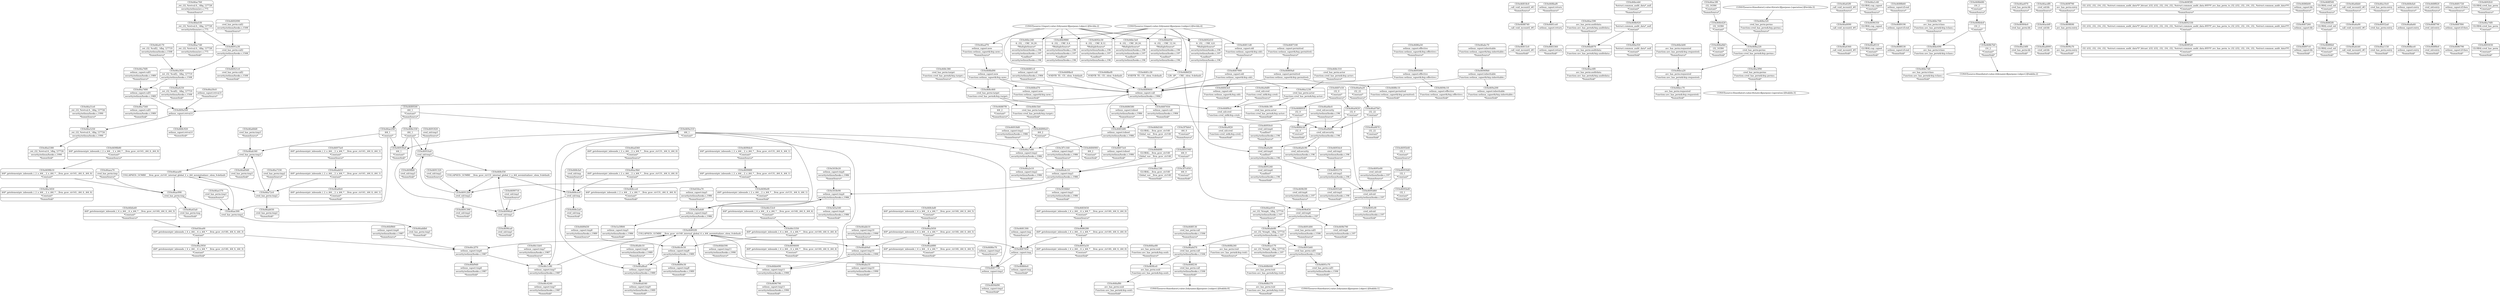digraph {
	CE0x469a200 [shape=record,shape=Mrecord,label="{CE0x469a200|selinux_capset:inheritable|Function::selinux_capset&Arg::inheritable::|*SummSink*}"]
	CE0x4695bd0 [shape=record,shape=Mrecord,label="{CE0x4695bd0|i32_1|*Constant*|*SummSink*}"]
	CE0x4688740 [shape=record,shape=Mrecord,label="{CE0x4688740|_call_void_mcount()_#3}"]
	CE0x468baf0 [shape=record,shape=Mrecord,label="{CE0x468baf0|selinux_capset:return|*SummSource*}"]
	CE0x468b040 [shape=record,shape=Mrecord,label="{CE0x468b040|avc_has_perm:tsid|Function::avc_has_perm&Arg::tsid::}"]
	CE0x46ac590 [shape=record,shape=Mrecord,label="{CE0x46ac590|avc_has_perm:auditdata|Function::avc_has_perm&Arg::auditdata::|*SummSource*}"]
	CE0x468e2a0 [shape=record,shape=Mrecord,label="{CE0x468e2a0|cred_sid:tmp|*SummSink*}"]
	CE0x46a07b0 [shape=record,shape=Mrecord,label="{CE0x46a07b0|i32_22|*Constant*}"]
	CE0x46916a0 [shape=record,shape=Mrecord,label="{CE0x46916a0|cred_sid:tmp3}"]
	CE0x4681ce0 [shape=record,shape=Mrecord,label="{CE0x4681ce0|selinux_capset:return}"]
	CE0x46a3f90 [shape=record,shape=Mrecord,label="{CE0x46a3f90|cred_has_perm:perms|Function::cred_has_perm&Arg::perms::|*SummSink*}"]
	CE0x46ade80 [shape=record,shape=Mrecord,label="{CE0x46ade80|_ret_i32_%tmp6,_!dbg_!27716|security/selinux/hooks.c,197}"]
	CE0x4690ef0 [shape=record,shape=Mrecord,label="{CE0x4690ef0|i64*_getelementptr_inbounds_(_2_x_i64_,_2_x_i64_*___llvm_gcov_ctr131,_i64_0,_i64_1)|*Constant*|*SummSink*}"]
	CE0x4694d90 [shape=record,shape=Mrecord,label="{CE0x4694d90|selinux_capset:tmp1|*SummSink*}"]
	CE0x46a7480 [shape=record,shape=Mrecord,label="{CE0x46a7480|selinux_capset:call1|security/selinux/hooks.c,1989}"]
	CE0x46ab030 [shape=record,shape=Mrecord,label="{CE0x46ab030|cred_has_perm:tmp2|*SummSink*}"]
	CE0x4686f20 [shape=record,shape=Mrecord,label="{CE0x4686f20|128:_i8*,_:_CRE:_elem_0:default:}"]
	CE0x3f7c160 [shape=record,shape=Mrecord,label="{CE0x3f7c160|selinux_capset:tmp3|security/selinux/hooks.c,1986|*SummSource*}"]
	CE0x46bfa40 [shape=record,shape=Mrecord,label="{CE0x46bfa40|i64*_getelementptr_inbounds_(_6_x_i64_,_6_x_i64_*___llvm_gcov_ctr140,_i64_0,_i64_3)|*Constant*|*SummSource*}"]
	CE0x46a8e10 [shape=record,shape=Mrecord,label="{CE0x46a8e10|selinux_capset:tmp9|security/selinux/hooks.c,1989|*SummSource*}"]
	CE0x46ae990 [shape=record,shape=Mrecord,label="{CE0x46ae990|cred_has_perm:tmp}"]
	CE0x46aea00 [shape=record,shape=Mrecord,label="{CE0x46aea00|COLLAPSED:_GCMRE___llvm_gcov_ctr141_internal_global_2_x_i64_zeroinitializer:_elem_0:default:}"]
	CE0x46abb10 [shape=record,shape=Mrecord,label="{CE0x46abb10|selinux_capset:tmp10|security/selinux/hooks.c,1990|*SummSource*}"]
	CE0x468cce0 [shape=record,shape=Mrecord,label="{CE0x468cce0|i64*_getelementptr_inbounds_(_2_x_i64_,_2_x_i64_*___llvm_gcov_ctr131,_i64_0,_i64_0)|*Constant*|*SummSink*}"]
	CE0x503fe90 [shape=record,shape=Mrecord,label="{CE0x503fe90|selinux_capset:tmp4|security/selinux/hooks.c,1986}"]
	CE0x46ac7d0 [shape=record,shape=Mrecord,label="{CE0x46ac7d0|_ret_i32_%retval.0,_!dbg_!27728|security/selinux/avc.c,775|*SummSink*}"]
	CE0x46c53c0 [shape=record,shape=Mrecord,label="{CE0x46c53c0|i64*_getelementptr_inbounds_(_6_x_i64_,_6_x_i64_*___llvm_gcov_ctr140,_i64_0,_i64_4)|*Constant*|*SummSource*}"]
	CE0x4688950 [shape=record,shape=Mrecord,label="{CE0x4688950|i32_0|*Constant*}"]
	CE0x46954c0 [shape=record,shape=Mrecord,label="{CE0x46954c0|cred_sid:tmp5|security/selinux/hooks.c,196|*SummSource*}"]
	CE0x46a7330 [shape=record,shape=Mrecord,label="{CE0x46a7330|cred_has_perm:tmp2|*SummSource*}"]
	CE0x46bd1f0 [shape=record,shape=Mrecord,label="{CE0x46bd1f0|_ret_i32_%retval.0,_!dbg_!27728|security/selinux/avc.c,775}"]
	CE0x5a5f800 [shape=record,shape=Mrecord,label="{CE0x5a5f800|selinux_capset:tmp5|security/selinux/hooks.c,1986|*SummSink*}"]
	CE0x4698b80 [shape=record,shape=Mrecord,label="{CE0x4698b80|i64*_getelementptr_inbounds_(_2_x_i64_,_2_x_i64_*___llvm_gcov_ctr141,_i64_0,_i64_0)|*Constant*|*SummSource*}"]
	CE0x46b9880 [shape=record,shape=Mrecord,label="{CE0x46b9880|4:_i32,_:_CRE_0,4_|*MultipleSource*|security/selinux/hooks.c,196|security/selinux/hooks.c,197|*LoadInst*|security/selinux/hooks.c,196}"]
	CE0x46a0090 [shape=record,shape=Mrecord,label="{CE0x46a0090|_call_void_mcount()_#3}"]
	CE0x46959d0 [shape=record,shape=Mrecord,label="{CE0x46959d0|i32_1|*Constant*}"]
	CE0x46a5380 [shape=record,shape=Mrecord,label="{CE0x46a5380|_ret_i32_%retval.0,_!dbg_!27726|security/selinux/hooks.c,1990|*SummSink*}"]
	CE0x46a1c40 [shape=record,shape=Mrecord,label="{CE0x46a1c40|GLOBAL:cap_capset|*Constant*|*SummSource*}"]
	CE0x4688b60 [shape=record,shape=Mrecord,label="{CE0x4688b60|selinux_capset:if.end|*SummSource*}"]
	CE0x46bf9d0 [shape=record,shape=Mrecord,label="{CE0x46bf9d0|selinux_capset:tmp6|security/selinux/hooks.c,1987|*SummSink*}"]
	CE0x4691d00 [shape=record,shape=Mrecord,label="{CE0x4691d00|cred_has_perm:call1|security/selinux/hooks.c,1506|*SummSource*}"]
	CE0x468b7b0 [shape=record,shape=Mrecord,label="{CE0x468b7b0|i16_2|*Constant*|*SummSink*}"]
	CE0x46818c0 [shape=record,shape=Mrecord,label="{CE0x46818c0|_call_void_mcount()_#3|*SummSource*}"]
	CE0x4681300 [shape=record,shape=Mrecord,label="{CE0x4681300|selinux_capset:tmp|*SummSource*}"]
	CE0x4691320 [shape=record,shape=Mrecord,label="{CE0x4691320|cred_sid:tmp2|*SummSource*}"]
	"CONST[source:0(mediator),value:0(static)][purpose:{operation}][SrcIdx:3]"
	CE0x65fea70 [shape=record,shape=Mrecord,label="{CE0x65fea70|selinux_capset:tmp5|security/selinux/hooks.c,1986|*SummSource*}"]
	CE0x4694600 [shape=record,shape=Mrecord,label="{CE0x4694600|i64*_getelementptr_inbounds_(_6_x_i64_,_6_x_i64_*___llvm_gcov_ctr140,_i64_0,_i64_4)|*Constant*|*SummSink*}"]
	CE0x46904e0 [shape=record,shape=Mrecord,label="{CE0x46904e0|cred_has_perm:bb}"]
	CE0x3f7bfe0 [shape=record,shape=Mrecord,label="{CE0x3f7bfe0|i64_0|*Constant*|*SummSource*}"]
	CE0x46975e0 [shape=record,shape=Mrecord,label="{CE0x46975e0|i64*_getelementptr_inbounds_(_2_x_i64_,_2_x_i64_*___llvm_gcov_ctr141,_i64_0,_i64_1)|*Constant*|*SummSource*}"]
	CE0x4693a50 [shape=record,shape=Mrecord,label="{CE0x4693a50|i64*_getelementptr_inbounds_(_6_x_i64_,_6_x_i64_*___llvm_gcov_ctr140,_i64_0,_i64_0)|*Constant*|*SummSink*}"]
	CE0x46a6d70 [shape=record,shape=Mrecord,label="{CE0x46a6d70|cred_has_perm:call|security/selinux/hooks.c,1506}"]
	CE0x46ad000 [shape=record,shape=Mrecord,label="{CE0x46ad000|cred_sid:bb|*SummSink*}"]
	CE0x46a3950 [shape=record,shape=Mrecord,label="{CE0x46a3950|i64*_getelementptr_inbounds_(_6_x_i64_,_6_x_i64_*___llvm_gcov_ctr140,_i64_0,_i64_3)|*Constant*|*SummSink*}"]
	CE0x46ac4f0 [shape=record,shape=Mrecord,label="{CE0x46ac4f0|avc_has_perm:auditdata|Function::avc_has_perm&Arg::auditdata::|*SummSink*}"]
	CE0x46a4250 [shape=record,shape=Mrecord,label="{CE0x46a4250|_ret_i32_%call2,_!dbg_!27719|security/selinux/hooks.c,1508|*SummSink*}"]
	CE0x46bcb00 [shape=record,shape=Mrecord,label="{CE0x46bcb00|avc_has_perm:requested|Function::avc_has_perm&Arg::requested::|*SummSource*}"]
	CE0x46a0a20 [shape=record,shape=Mrecord,label="{CE0x46a0a20|i32_22|*Constant*|*SummSource*}"]
	CE0x46887f0 [shape=record,shape=Mrecord,label="{CE0x46887f0|i64_2|*Constant*|*SummSource*}"]
	CE0x468cfa0 [shape=record,shape=Mrecord,label="{CE0x468cfa0|cred_sid:tmp|*SummSource*}"]
	CE0x4695240 [shape=record,shape=Mrecord,label="{CE0x4695240|cred_sid:tmp4|*LoadInst*|security/selinux/hooks.c,196|*SummSink*}"]
	CE0x4686e70 [shape=record,shape=Mrecord,label="{CE0x4686e70|selinux_capset:tmp1|*SummSource*}"]
	CE0x46c4240 [shape=record,shape=Mrecord,label="{CE0x46c4240|selinux_capset:tmp7|security/selinux/hooks.c,1987|*SummSink*}"]
	CE0x46bcc70 [shape=record,shape=Mrecord,label="{CE0x46bcc70|avc_has_perm:requested|Function::avc_has_perm&Arg::requested::|*SummSink*}"]
	CE0x503fe20 [shape=record,shape=Mrecord,label="{CE0x503fe20|selinux_capset:tmp4|security/selinux/hooks.c,1986|*SummSource*}"]
	CE0x4696790 [shape=record,shape=Mrecord,label="{CE0x4696790|selinux_capset:tmp11|security/selinux/hooks.c,1990|*SummSink*}"]
	CE0x46aea70 [shape=record,shape=Mrecord,label="{CE0x46aea70|cred_has_perm:tmp|*SummSource*}"]
	CE0x469f790 [shape=record,shape=Mrecord,label="{CE0x469f790|avc_has_perm:entry|*SummSource*}"]
	CE0x468b240 [shape=record,shape=Mrecord,label="{CE0x468b240|avc_has_perm:tsid|Function::avc_has_perm&Arg::tsid::|*SummSource*}"]
	CE0x46ac9b0 [shape=record,shape=Mrecord,label="{CE0x46ac9b0|i64*_getelementptr_inbounds_(_2_x_i64_,_2_x_i64_*___llvm_gcov_ctr131,_i64_0,_i64_0)|*Constant*}"]
	CE0x46a0870 [shape=record,shape=Mrecord,label="{CE0x46a0870|i32_22|*Constant*|*SummSink*}"]
	CE0x468bef0 [shape=record,shape=Mrecord,label="{CE0x468bef0|VOIDTB_TE:_CE:_elem_0:default:}"]
	CE0x46a3450 [shape=record,shape=Mrecord,label="{CE0x46a3450|i64*_getelementptr_inbounds_(_2_x_i64_,_2_x_i64_*___llvm_gcov_ctr141,_i64_0,_i64_0)|*Constant*|*SummSink*}"]
	CE0x468c3f0 [shape=record,shape=Mrecord,label="{CE0x468c3f0|cred_has_perm:actor|Function::cred_has_perm&Arg::actor::|*SummSink*}"]
	CE0x4699710 [shape=record,shape=Mrecord,label="{CE0x4699710|cred_sid:tmp1|*SummSource*}"]
	CE0x469f520 [shape=record,shape=Mrecord,label="{CE0x469f520|i32_(i32,_i32,_i16,_i32,_%struct.common_audit_data*)*_bitcast_(i32_(i32,_i32,_i16,_i32,_%struct.common_audit_data.495*)*_avc_has_perm_to_i32_(i32,_i32,_i16,_i32,_%struct.common_audit_data*)*)|*Constant*|*SummSink*}"]
	CE0x46897c0 [shape=record,shape=Mrecord,label="{CE0x46897c0|selinux_capset:bb|*SummSink*}"]
	CE0x4687050 [shape=record,shape=Mrecord,label="{CE0x4687050|selinux_capset:call|security/selinux/hooks.c,1984|*SummSink*}"]
	CE0x46add10 [shape=record,shape=Mrecord,label="{CE0x46add10|i64*_getelementptr_inbounds_(_2_x_i64_,_2_x_i64_*___llvm_gcov_ctr141,_i64_0,_i64_1)|*Constant*}"]
	CE0x469b5f0 [shape=record,shape=Mrecord,label="{CE0x469b5f0|cred_sid:tmp6|security/selinux/hooks.c,197|*SummSource*}"]
	CE0x4692d10 [shape=record,shape=Mrecord,label="{CE0x4692d10|4:_i32,_:_CRE_4,8_|*MultipleSource*|security/selinux/hooks.c,196|security/selinux/hooks.c,197|*LoadInst*|security/selinux/hooks.c,196}"]
	CE0x468f130 [shape=record,shape=Mrecord,label="{CE0x468f130|cred_has_perm:call|security/selinux/hooks.c,1506|*SummSource*}"]
	CE0x469fce0 [shape=record,shape=Mrecord,label="{CE0x469fce0|avc_has_perm:ssid|Function::avc_has_perm&Arg::ssid::}"]
	CE0x468a220 [shape=record,shape=Mrecord,label="{CE0x468a220|cred_has_perm:perms|Function::cred_has_perm&Arg::perms::}"]
	CE0x46a43a0 [shape=record,shape=Mrecord,label="{CE0x46a43a0|cred_has_perm:tmp|*SummSink*}"]
	CE0x46bc690 [shape=record,shape=Mrecord,label="{CE0x46bc690|avc_has_perm:tclass|Function::avc_has_perm&Arg::tclass::}"]
	CE0x46a76f0 [shape=record,shape=Mrecord,label="{CE0x46a76f0|selinux_capset:call1|security/selinux/hooks.c,1989|*SummSource*}"]
	CE0x4687e50 [shape=record,shape=Mrecord,label="{CE0x4687e50|i32_0|*Constant*|*SummSource*}"]
	CE0x4684900 [shape=record,shape=Mrecord,label="{CE0x4684900|i64_2|*Constant*|*SummSink*}"]
	CE0x46866e0 [shape=record,shape=Mrecord,label="{CE0x46866e0|selinux_capset:tmp|*SummSink*}"]
	CE0x468c620 [shape=record,shape=Mrecord,label="{CE0x468c620|i32_16384|*Constant*}"]
	CE0x46c2f70 [shape=record,shape=Mrecord,label="{CE0x46c2f70|selinux_capset:tmp6|security/selinux/hooks.c,1987}"]
	CE0x46a50c0 [shape=record,shape=Mrecord,label="{CE0x46a50c0|selinux_capset:retval.0|*SummSource*}"]
	CE0x4683360 [shape=record,shape=Mrecord,label="{CE0x4683360|selinux_capset:return|*SummSink*}"]
	CE0x4692090 [shape=record,shape=Mrecord,label="{CE0x4692090|cred_has_perm:call2|security/selinux/hooks.c,1508|*SummSource*}"]
	CE0x468ed70 [shape=record,shape=Mrecord,label="{CE0x468ed70|selinux_capset:new|Function::selinux_capset&Arg::new::|*SummSink*}"]
	CE0x468ae80 [shape=record,shape=Mrecord,label="{CE0x468ae80|avc_has_perm:ssid|Function::avc_has_perm&Arg::ssid::|*SummSource*}"]
	CE0x469a500 [shape=record,shape=Mrecord,label="{CE0x469a500|selinux_capset:retval.0}"]
	"CONST[source:0(mediator),value:2(dynamic)][purpose:{subject}][SnkIdx:0]"
	CE0x46a0bc0 [shape=record,shape=Mrecord,label="{CE0x46a0bc0|cred_sid:security|security/selinux/hooks.c,196|*SummSource*}"]
	CE0x46bc700 [shape=record,shape=Mrecord,label="{CE0x46bc700|avc_has_perm:tclass|Function::avc_has_perm&Arg::tclass::|*SummSource*}"]
	CE0x46a0c90 [shape=record,shape=Mrecord,label="{CE0x46a0c90|cred_sid:security|security/selinux/hooks.c,196|*SummSink*}"]
	CE0x46ac3f0 [shape=record,shape=Mrecord,label="{CE0x46ac3f0|i32_16384|*Constant*|*SummSource*}"]
	CE0x46a0b00 [shape=record,shape=Mrecord,label="{CE0x46a0b00|cred_sid:security|security/selinux/hooks.c,196}"]
	CE0x46a7560 [shape=record,shape=Mrecord,label="{CE0x46a7560|selinux_capset:call1|security/selinux/hooks.c,1989|*SummSink*}"]
	CE0x468f230 [shape=record,shape=Mrecord,label="{CE0x468f230|cred_has_perm:call|security/selinux/hooks.c,1506|*SummSink*}"]
	CE0x46a69d0 [shape=record,shape=Mrecord,label="{CE0x46a69d0|cred_has_perm:tmp3|*SummSink*}"]
	CE0x468f500 [shape=record,shape=Mrecord,label="{CE0x468f500|GLOBAL:cred_sid|*Constant*|*SummSource*}"]
	CE0x468b370 [shape=record,shape=Mrecord,label="{CE0x468b370|avc_has_perm:tsid|Function::avc_has_perm&Arg::tsid::|*SummSink*}"]
	CE0x46a3f20 [shape=record,shape=Mrecord,label="{CE0x46a3f20|_ret_i32_%call2,_!dbg_!27719|security/selinux/hooks.c,1508}"]
	CE0x4690ca0 [shape=record,shape=Mrecord,label="{CE0x4690ca0|cred_sid:tmp1|*SummSink*}"]
	CE0x46bd070 [shape=record,shape=Mrecord,label="{CE0x46bd070|avc_has_perm:auditdata|Function::avc_has_perm&Arg::auditdata::}"]
	CE0x46a6cb0 [shape=record,shape=Mrecord,label="{CE0x46a6cb0|_call_void_mcount()_#3|*SummSink*}"]
	CE0x4690dc0 [shape=record,shape=Mrecord,label="{CE0x4690dc0|i64*_getelementptr_inbounds_(_2_x_i64_,_2_x_i64_*___llvm_gcov_ctr131,_i64_0,_i64_1)|*Constant*|*SummSource*}"]
	CE0x46c1de0 [shape=record,shape=Mrecord,label="{CE0x46c1de0|selinux_capset:tmp7|security/selinux/hooks.c,1987|*SummSource*}"]
	CE0x4695b40 [shape=record,shape=Mrecord,label="{CE0x4695b40|i32_1|*Constant*|*SummSource*}"]
	CE0x46a2e10 [shape=record,shape=Mrecord,label="{CE0x46a2e10|selinux_capset:tmp2|security/selinux/hooks.c,1986|*SummSink*}"]
	CE0x468c310 [shape=record,shape=Mrecord,label="{CE0x468c310|cred_has_perm:actor|Function::cred_has_perm&Arg::actor::|*SummSource*}"]
	CE0x468af80 [shape=record,shape=Mrecord,label="{CE0x468af80|avc_has_perm:ssid|Function::avc_has_perm&Arg::ssid::|*SummSink*}"]
	CE0x46a1150 [shape=record,shape=Mrecord,label="{CE0x46a1150|cred_has_perm:entry|*SummSink*}"]
	CE0x4687100 [shape=record,shape=Mrecord,label="{CE0x4687100|selinux_capset:permitted|Function::selinux_capset&Arg::permitted::|*SummSource*}"]
	CE0x46c1c80 [shape=record,shape=Mrecord,label="{CE0x46c1c80|selinux_capset:tmp7|security/selinux/hooks.c,1987}"]
	CE0x46a7e80 [shape=record,shape=Mrecord,label="{CE0x46a7e80|selinux_capset:tmp2|security/selinux/hooks.c,1986}"]
	CE0x46a6bb0 [shape=record,shape=Mrecord,label="{CE0x46a6bb0|_call_void_mcount()_#3|*SummSource*}"]
	"CONST[source:1(input),value:2(dynamic)][purpose:{object}][SrcIdx:2]"
	CE0x46a8a60 [shape=record,shape=Mrecord,label="{CE0x46a8a60|selinux_capset:entry}"]
	CE0x468b920 [shape=record,shape=Mrecord,label="{CE0x468b920|%struct.common_audit_data*_null|*Constant*}"]
	CE0x468f820 [shape=record,shape=Mrecord,label="{CE0x468f820|cred_sid:entry|*SummSource*}"]
	CE0x4686a50 [shape=record,shape=Mrecord,label="{CE0x4686a50|selinux_capset:effective|Function::selinux_capset&Arg::effective::|*SummSource*}"]
	CE0x46ae870 [shape=record,shape=Mrecord,label="{CE0x46ae870|cred_has_perm:bb|*SummSource*}"]
	"CONST[source:0(mediator),value:2(dynamic)][purpose:{object}][SnkIdx:2]"
	CE0x4692e30 [shape=record,shape=Mrecord,label="{CE0x4692e30|4:_i32,_:_CRE_8,12_|*MultipleSource*|security/selinux/hooks.c,196|security/selinux/hooks.c,197|*LoadInst*|security/selinux/hooks.c,196}"]
	"CONST[source:0(mediator),value:0(static)][purpose:{operation}][SnkIdx:3]"
	CE0x468c380 [shape=record,shape=Mrecord,label="{CE0x468c380|cred_has_perm:target|Function::cred_has_perm&Arg::target::|*SummSource*}"]
	CE0x4687260 [shape=record,shape=Mrecord,label="{CE0x4687260|selinux_capset:bb}"]
	CE0x468f9c0 [shape=record,shape=Mrecord,label="{CE0x468f9c0|cred_sid:cred|Function::cred_sid&Arg::cred::}"]
	CE0x46a5250 [shape=record,shape=Mrecord,label="{CE0x46a5250|_ret_i32_%retval.0,_!dbg_!27726|security/selinux/hooks.c,1990}"]
	CE0x46bc3e0 [shape=record,shape=Mrecord,label="{CE0x46bc3e0|4:_i32,_:_CRE_20,24_|*MultipleSource*|security/selinux/hooks.c,196|security/selinux/hooks.c,197|*LoadInst*|security/selinux/hooks.c,196}"]
	CE0x46bc7d0 [shape=record,shape=Mrecord,label="{CE0x46bc7d0|avc_has_perm:tclass|Function::avc_has_perm&Arg::tclass::|*SummSink*}"]
	CE0x46a9f20 [shape=record,shape=Mrecord,label="{CE0x46a9f20|cred_sid:cred|Function::cred_sid&Arg::cred::|*SummSink*}"]
	CE0x468b4e0 [shape=record,shape=Mrecord,label="{CE0x468b4e0|i16_2|*Constant*}"]
	CE0x46a13f0 [shape=record,shape=Mrecord,label="{CE0x46a13f0|GLOBAL:__llvm_gcov_ctr140|Global_var:__llvm_gcov_ctr140|*SummSink*}"]
	CE0x468d0f0 [shape=record,shape=Mrecord,label="{CE0x468d0f0|GLOBAL:__llvm_gcov_ctr140|Global_var:__llvm_gcov_ctr140}"]
	CE0x469a310 [shape=record,shape=Mrecord,label="{CE0x469a310|i64_1|*Constant*}"]
	CE0x46ae010 [shape=record,shape=Mrecord,label="{CE0x46ae010|_ret_i32_%tmp6,_!dbg_!27716|security/selinux/hooks.c,197|*SummSource*}"]
	CE0x4686580 [shape=record,shape=Mrecord,label="{CE0x4686580|selinux_capset:tobool|security/selinux/hooks.c,1986|*SummSource*}"]
	CE0x4686790 [shape=record,shape=Mrecord,label="{CE0x4686790|selinux_capset:if.then|*SummSink*}"]
	CE0x46ae290 [shape=record,shape=Mrecord,label="{CE0x46ae290|i64_1|*Constant*}"]
	CE0x469b790 [shape=record,shape=Mrecord,label="{CE0x469b790|cred_sid:tmp6|security/selinux/hooks.c,197|*SummSink*}"]
	CE0x46a4c10 [shape=record,shape=Mrecord,label="{CE0x46a4c10|selinux_capset:tmp3|security/selinux/hooks.c,1986}"]
	CE0x4692fc0 [shape=record,shape=Mrecord,label="{CE0x4692fc0|GLOBAL:cred_has_perm|*Constant*|*SummSource*}"]
	CE0x469f690 [shape=record,shape=Mrecord,label="{CE0x469f690|avc_has_perm:entry}"]
	CE0x46ab340 [shape=record,shape=Mrecord,label="{CE0x46ab340|cred_has_perm:tmp3}"]
	CE0x468c460 [shape=record,shape=Mrecord,label="{CE0x468c460|cred_has_perm:target|Function::cred_has_perm&Arg::target::}"]
	CE0x46815c0 [shape=record,shape=Mrecord,label="{CE0x46815c0|_call_void_mcount()_#3|*SummSink*}"]
	CE0x468e330 [shape=record,shape=Mrecord,label="{CE0x468e330|i64_1|*Constant*}"]
	CE0x46aba10 [shape=record,shape=Mrecord,label="{CE0x46aba10|selinux_capset:tmp10|security/selinux/hooks.c,1990|*SummSink*}"]
	CE0x46a54f0 [shape=record,shape=Mrecord,label="{CE0x46a54f0|cred_has_perm:bb|*SummSink*}"]
	CE0x46bcf20 [shape=record,shape=Mrecord,label="{CE0x46bcf20|%struct.common_audit_data*_null|*Constant*|*SummSink*}"]
	CE0x469ffd0 [shape=record,shape=Mrecord,label="{CE0x469ffd0|cred_sid:tmp3|*SummSink*}"]
	CE0x468bce0 [shape=record,shape=Mrecord,label="{CE0x468bce0|selinux_capset:entry|*SummSink*}"]
	CE0x468c920 [shape=record,shape=Mrecord,label="{CE0x468c920|selinux_capset:retval.0|*SummSink*}"]
	CE0x46939a0 [shape=record,shape=Mrecord,label="{CE0x46939a0|i64_1|*Constant*|*SummSink*}"]
	CE0x4695cf0 [shape=record,shape=Mrecord,label="{CE0x4695cf0|cred_sid:sid|security/selinux/hooks.c,197|*SummSink*}"]
	CE0x4681c30 [shape=record,shape=Mrecord,label="{CE0x4681c30|VOIDTB_TE:_CE:_elem_0:default:}"]
	CE0x46a8ba0 [shape=record,shape=Mrecord,label="{CE0x46a8ba0|selinux_capset:tmp9|security/selinux/hooks.c,1989}"]
	CE0x4689d30 [shape=record,shape=Mrecord,label="{CE0x4689d30|selinux_capset:tmp8|security/selinux/hooks.c,1989|*SummSource*}"]
	CE0x46bca20 [shape=record,shape=Mrecord,label="{CE0x46bca20|avc_has_perm:requested|Function::avc_has_perm&Arg::requested::}"]
	CE0x468cf30 [shape=record,shape=Mrecord,label="{CE0x468cf30|COLLAPSED:_GCMRE___llvm_gcov_ctr131_internal_global_2_x_i64_zeroinitializer:_elem_0:default:}"]
	CE0x46a02f0 [shape=record,shape=Mrecord,label="{CE0x46a02f0|_call_void_mcount()_#3|*SummSource*}"]
	CE0x468b680 [shape=record,shape=Mrecord,label="{CE0x468b680|i16_2|*Constant*|*SummSource*}"]
	CE0x4692330 [shape=record,shape=Mrecord,label="{CE0x4692330|i32_(i32,_i32,_i16,_i32,_%struct.common_audit_data*)*_bitcast_(i32_(i32,_i32,_i16,_i32,_%struct.common_audit_data.495*)*_avc_has_perm_to_i32_(i32,_i32,_i16,_i32,_%struct.common_audit_data*)*)|*Constant*}"]
	"CONST[source:0(mediator),value:2(dynamic)][purpose:{object}][SnkIdx:1]"
	CE0x4686280 [shape=record,shape=Mrecord,label="{CE0x4686280|i64*_getelementptr_inbounds_(_6_x_i64_,_6_x_i64_*___llvm_gcov_ctr140,_i64_0,_i64_0)|*Constant*}"]
	CE0x46bf860 [shape=record,shape=Mrecord,label="{CE0x46bf860|selinux_capset:tmp6|security/selinux/hooks.c,1987|*SummSource*}"]
	CE0x4687f00 [shape=record,shape=Mrecord,label="{CE0x4687f00|selinux_capset:if.then}"]
	CE0x46873c0 [shape=record,shape=Mrecord,label="{CE0x46873c0|selinux_capset:tobool|security/selinux/hooks.c,1986|*SummSink*}"]
	CE0x4696350 [shape=record,shape=Mrecord,label="{CE0x4696350|GLOBAL:cap_capset|*Constant*}"]
	CE0x46932a0 [shape=record,shape=Mrecord,label="{CE0x46932a0|cred_has_perm:entry}"]
	CE0x46a10c0 [shape=record,shape=Mrecord,label="{CE0x46a10c0|cred_has_perm:entry|*SummSource*}"]
	CE0x46acdf0 [shape=record,shape=Mrecord,label="{CE0x46acdf0|cred_sid:bb|*SummSource*}"]
	CE0x46869a0 [shape=record,shape=Mrecord,label="{CE0x46869a0|selinux_capset:permitted|Function::selinux_capset&Arg::permitted::}"]
	CE0x468cec0 [shape=record,shape=Mrecord,label="{CE0x468cec0|cred_sid:tmp}"]
	CE0x46c0c50 [shape=record,shape=Mrecord,label="{CE0x46c0c50|selinux_capset:tmp8|security/selinux/hooks.c,1989}"]
	CE0x46ae170 [shape=record,shape=Mrecord,label="{CE0x46ae170|_ret_i32_%tmp6,_!dbg_!27716|security/selinux/hooks.c,197|*SummSink*}"]
	CE0x46918d0 [shape=record,shape=Mrecord,label="{CE0x46918d0|selinux_capset:tmp2|security/selinux/hooks.c,1986|*SummSource*}"]
	CE0x46881c0 [shape=record,shape=Mrecord,label="{CE0x46881c0|selinux_capset:call|security/selinux/hooks.c,1984|*SummSource*}"]
	CE0x4695370 [shape=record,shape=Mrecord,label="{CE0x4695370|cred_sid:tmp5|security/selinux/hooks.c,196}"]
	CE0x4698b10 [shape=record,shape=Mrecord,label="{CE0x4698b10|i64*_getelementptr_inbounds_(_2_x_i64_,_2_x_i64_*___llvm_gcov_ctr141,_i64_0,_i64_0)|*Constant*}"]
	CE0x468bd90 [shape=record,shape=Mrecord,label="{CE0x468bd90|selinux_capset:new|Function::selinux_capset&Arg::new::}"]
	CE0x4683650 [shape=record,shape=Mrecord,label="{CE0x4683650|i64*_getelementptr_inbounds_(_6_x_i64_,_6_x_i64_*___llvm_gcov_ctr140,_i64_0,_i64_0)|*Constant*|*SummSource*}"]
	CE0x4691940 [shape=record,shape=Mrecord,label="{CE0x4691940|i64_0|*Constant*}"]
	CE0x4689bc0 [shape=record,shape=Mrecord,label="{CE0x4689bc0|VOIDTB_TE:_CE:_elem_0:default:}"]
	CE0x5d3a4d0 [shape=record,shape=Mrecord,label="{CE0x5d3a4d0|selinux_capset:tmp5|security/selinux/hooks.c,1986}"]
	CE0x46a9df0 [shape=record,shape=Mrecord,label="{CE0x46a9df0|cred_sid:cred|Function::cred_sid&Arg::cred::|*SummSource*}"]
	CE0x46996a0 [shape=record,shape=Mrecord,label="{CE0x46996a0|cred_sid:tmp1}"]
	CE0x46955d0 [shape=record,shape=Mrecord,label="{CE0x46955d0|cred_sid:tmp5|security/selinux/hooks.c,196|*SummSink*}"]
	CE0x4695e00 [shape=record,shape=Mrecord,label="{CE0x4695e00|cred_sid:sid|security/selinux/hooks.c,197|*SummSource*}"]
	CE0x3f7c050 [shape=record,shape=Mrecord,label="{CE0x3f7c050|i64_0|*Constant*|*SummSink*}"]
	CE0x4689500 [shape=record,shape=Mrecord,label="{CE0x4689500|i64_1|*Constant*|*SummSource*}"]
	CE0x46ac760 [shape=record,shape=Mrecord,label="{CE0x46ac760|_ret_i32_%retval.0,_!dbg_!27728|security/selinux/avc.c,775|*SummSource*}"]
	CE0x4686b00 [shape=record,shape=Mrecord,label="{CE0x4686b00|selinux_capset:bb|*SummSource*}"]
	CE0x46a51e0 [shape=record,shape=Mrecord,label="{CE0x46a51e0|_ret_i32_%retval.0,_!dbg_!27726|security/selinux/hooks.c,1990|*SummSource*}"]
	CE0x4688530 [shape=record,shape=Mrecord,label="{CE0x4688530|selinux_capset:if.end|*SummSink*}"]
	CE0x46bbf50 [shape=record,shape=Mrecord,label="{CE0x46bbf50|4:_i32,_:_CRE_12,16_|*MultipleSource*|security/selinux/hooks.c,196|security/selinux/hooks.c,197|*LoadInst*|security/selinux/hooks.c,196}"]
	CE0x4688c10 [shape=record,shape=Mrecord,label="{CE0x4688c10|selinux_capset:permitted|Function::selinux_capset&Arg::permitted::|*SummSink*}"]
	CE0x4687900 [shape=record,shape=Mrecord,label="{CE0x4687900|selinux_capset:old|Function::selinux_capset&Arg::old::}"]
	CE0x5d3a540 [shape=record,shape=Mrecord,label="{CE0x5d3a540|selinux_capset:tmp4|security/selinux/hooks.c,1986|*SummSink*}"]
	CE0x503fdb0 [shape=record,shape=Mrecord,label="{CE0x503fdb0|selinux_capset:tmp3|security/selinux/hooks.c,1986|*SummSink*}"]
	CE0x4695000 [shape=record,shape=Mrecord,label="{CE0x4695000|selinux_capset:effective|Function::selinux_capset&Arg::effective::}"]
	CE0x46a74f0 [shape=record,shape=Mrecord,label="{CE0x46a74f0|GLOBAL:cred_has_perm|*Constant*}"]
	CE0x46ab880 [shape=record,shape=Mrecord,label="{CE0x46ab880|i64*_getelementptr_inbounds_(_6_x_i64_,_6_x_i64_*___llvm_gcov_ctr140,_i64_0,_i64_5)|*Constant*|*SummSink*}"]
	CE0x46a0420 [shape=record,shape=Mrecord,label="{CE0x46a0420|i32_0|*Constant*}"]
	CE0x46ab540 [shape=record,shape=Mrecord,label="{CE0x46ab540|selinux_capset:tmp9|security/selinux/hooks.c,1989|*SummSink*}"]
	CE0x46bc240 [shape=record,shape=Mrecord,label="{CE0x46bc240|4:_i32,_:_CRE_16,20_|*MultipleSource*|security/selinux/hooks.c,196|security/selinux/hooks.c,197|*LoadInst*|security/selinux/hooks.c,196}"]
	"CONST[source:1(input),value:2(dynamic)][purpose:{subject}][SrcIdx:4]"
	CE0x46a1230 [shape=record,shape=Mrecord,label="{CE0x46a1230|cred_has_perm:actor|Function::cred_has_perm&Arg::actor::}"]
	CE0x4691b60 [shape=record,shape=Mrecord,label="{CE0x4691b60|cred_has_perm:call1|security/selinux/hooks.c,1506}"]
	CE0x46ab9a0 [shape=record,shape=Mrecord,label="{CE0x46ab9a0|selinux_capset:tmp10|security/selinux/hooks.c,1990}"]
	CE0x46c5350 [shape=record,shape=Mrecord,label="{CE0x46c5350|i64*_getelementptr_inbounds_(_6_x_i64_,_6_x_i64_*___llvm_gcov_ctr140,_i64_0,_i64_4)|*Constant*}"]
	CE0x46a0a90 [shape=record,shape=Mrecord,label="{CE0x46a0a90|cred_sid:tmp4|*LoadInst*|security/selinux/hooks.c,196}"]
	CE0x4687850 [shape=record,shape=Mrecord,label="{CE0x4687850|selinux_capset:tmp}"]
	CE0x46aaf70 [shape=record,shape=Mrecord,label="{CE0x46aaf70|selinux_capset:new|Function::selinux_capset&Arg::new::|*SummSource*}"]
	CE0x46a72c0 [shape=record,shape=Mrecord,label="{CE0x46a72c0|cred_has_perm:tmp2}"]
	CE0x46890e0 [shape=record,shape=Mrecord,label="{CE0x46890e0|i64_2|*Constant*}"]
	CE0x469fa70 [shape=record,shape=Mrecord,label="{CE0x469fa70|avc_has_perm:entry|*SummSink*}"]
	CE0x46abc70 [shape=record,shape=Mrecord,label="{CE0x46abc70|selinux_capset:inheritable|Function::selinux_capset&Arg::inheritable::|*SummSource*}"]
	CE0x4694c10 [shape=record,shape=Mrecord,label="{CE0x4694c10|selinux_capset:effective|Function::selinux_capset&Arg::effective::|*SummSink*}"]
	CE0x46a4170 [shape=record,shape=Mrecord,label="{CE0x46a4170|_ret_i32_%call2,_!dbg_!27719|security/selinux/hooks.c,1508|*SummSource*}"]
	CE0x46a6a90 [shape=record,shape=Mrecord,label="{CE0x46a6a90|_call_void_mcount()_#3}"]
	CE0x46addb0 [shape=record,shape=Mrecord,label="{CE0x46addb0|cred_has_perm:tmp1|*SummSink*}"]
	CE0x46811d0 [shape=record,shape=Mrecord,label="{CE0x46811d0|selinux_capset:old|Function::selinux_capset&Arg::old::|*SummSource*}"]
	CE0x4691e70 [shape=record,shape=Mrecord,label="{CE0x4691e70|cred_has_perm:call1|security/selinux/hooks.c,1506|*SummSink*}"]
	CE0x468a0b0 [shape=record,shape=Mrecord,label="{CE0x468a0b0|i32_16384|*Constant*|*SummSink*}"]
	CE0x468cbd0 [shape=record,shape=Mrecord,label="{CE0x468cbd0|i64*_getelementptr_inbounds_(_6_x_i64_,_6_x_i64_*___llvm_gcov_ctr140,_i64_0,_i64_5)|*Constant*|*SummSource*}"]
	CE0x46bb490 [shape=record,shape=Mrecord,label="{CE0x46bb490|selinux_capset:tmp11|security/selinux/hooks.c,1990}"]
	CE0x46acbf0 [shape=record,shape=Mrecord,label="{CE0x46acbf0|cred_sid:bb}"]
	CE0x46bb590 [shape=record,shape=Mrecord,label="{CE0x46bb590|selinux_capset:tmp11|security/selinux/hooks.c,1990|*SummSource*}"]
	CE0x4684cb0 [shape=record,shape=Mrecord,label="{CE0x4684cb0|i32_0|*Constant*|*SummSink*}"]
	CE0x46949b0 [shape=record,shape=Mrecord,label="{CE0x46949b0|selinux_capset:inheritable|Function::selinux_capset&Arg::inheritable::}"]
	CE0x468d160 [shape=record,shape=Mrecord,label="{CE0x468d160|GLOBAL:__llvm_gcov_ctr140|Global_var:__llvm_gcov_ctr140|*SummSource*}"]
	CE0x4689190 [shape=record,shape=Mrecord,label="{CE0x4689190|selinux_capset:if.end}"]
	CE0x4681b80 [shape=record,shape=Mrecord,label="{CE0x4681b80|selinux_capset:tobool|security/selinux/hooks.c,1986}"]
	CE0x4687730 [shape=record,shape=Mrecord,label="{CE0x4687730|selinux_capset:tmp1}"]
	CE0x46998f0 [shape=record,shape=Mrecord,label="{CE0x46998f0|i64*_getelementptr_inbounds_(_2_x_i64_,_2_x_i64_*___llvm_gcov_ctr131,_i64_0,_i64_1)|*Constant*}"]
	CE0x65fea00 [shape=record,shape=Mrecord,label="{CE0x65fea00|i64*_getelementptr_inbounds_(_6_x_i64_,_6_x_i64_*___llvm_gcov_ctr140,_i64_0,_i64_3)|*Constant*}"]
	CE0x46912b0 [shape=record,shape=Mrecord,label="{CE0x46912b0|cred_sid:tmp2}"]
	CE0x4695d60 [shape=record,shape=Mrecord,label="{CE0x4695d60|cred_sid:sid|security/selinux/hooks.c,197}"]
	CE0x4681720 [shape=record,shape=Mrecord,label="{CE0x4681720|selinux_capset:if.then|*SummSource*}"]
	CE0x468a320 [shape=record,shape=Mrecord,label="{CE0x468a320|cred_has_perm:perms|Function::cred_has_perm&Arg::perms::|*SummSource*}"]
	CE0x4691820 [shape=record,shape=Mrecord,label="{CE0x4691820|cred_sid:tmp3|*SummSource*}"]
	CE0x46ae300 [shape=record,shape=Mrecord,label="{CE0x46ae300|cred_has_perm:tmp1}"]
	CE0x469f3f0 [shape=record,shape=Mrecord,label="{CE0x469f3f0|i32_(i32,_i32,_i16,_i32,_%struct.common_audit_data*)*_bitcast_(i32_(i32,_i32,_i16,_i32,_%struct.common_audit_data.495*)*_avc_has_perm_to_i32_(i32,_i32,_i16,_i32,_%struct.common_audit_data*)*)|*Constant*|*SummSource*}"]
	CE0x46a6fe0 [shape=record,shape=Mrecord,label="{CE0x46a6fe0|i64*_getelementptr_inbounds_(_2_x_i64_,_2_x_i64_*___llvm_gcov_ctr141,_i64_0,_i64_1)|*Constant*|*SummSink*}"]
	CE0x468c5b0 [shape=record,shape=Mrecord,label="{CE0x468c5b0|cred_has_perm:target|Function::cred_has_perm&Arg::target::|*SummSink*}"]
	CE0x46a5050 [shape=record,shape=Mrecord,label="{CE0x46a5050|i64*_getelementptr_inbounds_(_6_x_i64_,_6_x_i64_*___llvm_gcov_ctr140,_i64_0,_i64_5)|*Constant*}"]
	CE0x468f8e0 [shape=record,shape=Mrecord,label="{CE0x468f8e0|cred_sid:entry|*SummSink*}"]
	CE0x46921c0 [shape=record,shape=Mrecord,label="{CE0x46921c0|cred_has_perm:call2|security/selinux/hooks.c,1508|*SummSink*}"]
	CE0x46bceb0 [shape=record,shape=Mrecord,label="{CE0x46bceb0|%struct.common_audit_data*_null|*Constant*|*SummSource*}"]
	CE0x468f790 [shape=record,shape=Mrecord,label="{CE0x468f790|cred_sid:entry}"]
	CE0x4689e30 [shape=record,shape=Mrecord,label="{CE0x4689e30|selinux_capset:tmp8|security/selinux/hooks.c,1989|*SummSink*}"]
	CE0x46a8510 [shape=record,shape=Mrecord,label="{CE0x46a8510|GLOBAL:cap_capset|*Constant*|*SummSink*}"]
	CE0x46843e0 [shape=record,shape=Mrecord,label="{CE0x46843e0|selinux_capset:old|Function::selinux_capset&Arg::old::|*SummSink*}"]
	CE0x4689660 [shape=record,shape=Mrecord,label="{CE0x4689660|selinux_capset:call|security/selinux/hooks.c,1984}"]
	CE0x4693030 [shape=record,shape=Mrecord,label="{CE0x4693030|GLOBAL:cred_has_perm|*Constant*|*SummSink*}"]
	CE0x46a0360 [shape=record,shape=Mrecord,label="{CE0x46a0360|_call_void_mcount()_#3|*SummSink*}"]
	CE0x469b450 [shape=record,shape=Mrecord,label="{CE0x469b450|cred_sid:tmp6|security/selinux/hooks.c,197}"]
	CE0x468f2f0 [shape=record,shape=Mrecord,label="{CE0x468f2f0|GLOBAL:cred_sid|*Constant*}"]
	CE0x46ae370 [shape=record,shape=Mrecord,label="{CE0x46ae370|cred_has_perm:tmp1|*SummSource*}"]
	CE0x468f6b0 [shape=record,shape=Mrecord,label="{CE0x468f6b0|GLOBAL:cred_sid|*Constant*|*SummSink*}"]
	CE0x46892f0 [shape=record,shape=Mrecord,label="{CE0x46892f0|COLLAPSED:_GCMRE___llvm_gcov_ctr140_internal_global_6_x_i64_zeroinitializer:_elem_0:default:}"]
	CE0x4691a30 [shape=record,shape=Mrecord,label="{CE0x4691a30|cred_has_perm:call2|security/selinux/hooks.c,1508}"]
	CE0x46a68d0 [shape=record,shape=Mrecord,label="{CE0x46a68d0|cred_has_perm:tmp3|*SummSource*}"]
	CE0x46ad360 [shape=record,shape=Mrecord,label="{CE0x46ad360|i64*_getelementptr_inbounds_(_2_x_i64_,_2_x_i64_*___llvm_gcov_ctr131,_i64_0,_i64_0)|*Constant*|*SummSource*}"]
	CE0x46950c0 [shape=record,shape=Mrecord,label="{CE0x46950c0|cred_sid:tmp4|*LoadInst*|security/selinux/hooks.c,196|*SummSource*}"]
	CE0x468efa0 [shape=record,shape=Mrecord,label="{CE0x468efa0|selinux_capset:entry|*SummSource*}"]
	CE0x4691390 [shape=record,shape=Mrecord,label="{CE0x4691390|cred_sid:tmp2|*SummSink*}"]
	CE0x468d160 -> CE0x468d0f0
	CE0x46c5350 -> CE0x4694600
	CE0x46a72c0 -> CE0x46ab340
	CE0x468cec0 -> CE0x468e2a0
	CE0x469a310 -> CE0x5d3a4d0
	CE0x46892f0 -> CE0x46c2f70
	CE0x4695370 -> CE0x46955d0
	CE0x4681b80 -> CE0x46a7e80
	CE0x46892f0 -> CE0x503fe90
	CE0x4681300 -> CE0x4687850
	CE0x46996a0 -> CE0x468cf30
	CE0x4691b60 -> CE0x4691e70
	CE0x46a0420 -> CE0x4695d60
	CE0x4695d60 -> CE0x469b450
	CE0x4691e70 -> "CONST[source:0(mediator),value:2(dynamic)][purpose:{object}][SnkIdx:1]"
	CE0x4691820 -> CE0x46916a0
	CE0x4687900 -> CE0x46a1230
	CE0x46ac3f0 -> CE0x468c620
	CE0x46a0a90 -> CE0x4695240
	CE0x46ae990 -> CE0x46ae300
	CE0x46bd1f0 -> CE0x46ac7d0
	CE0x46998f0 -> CE0x4690ef0
	CE0x46add10 -> CE0x46a6fe0
	CE0x4695b40 -> CE0x46959d0
	CE0x4689660 -> CE0x469a500
	CE0x468efa0 -> CE0x46a8a60
	CE0x469a310 -> CE0x46c1c80
	"CONST[source:1(input),value:2(dynamic)][purpose:{object}][SrcIdx:2]" -> CE0x4686f20
	CE0x469a310 -> CE0x46bb490
	CE0x46892f0 -> CE0x46ab9a0
	CE0x4689bc0 -> CE0x4689660
	CE0x4683650 -> CE0x4686280
	CE0x468f2f0 -> CE0x468f6b0
	CE0x46bfa40 -> CE0x65fea00
	CE0x46916a0 -> CE0x469ffd0
	CE0x4687260 -> CE0x46897c0
	CE0x4691a30 -> CE0x46921c0
	CE0x469b450 -> CE0x46ade80
	CE0x4686280 -> CE0x4693a50
	CE0x469fce0 -> CE0x468af80
	CE0x46bb490 -> CE0x46892f0
	CE0x46a0b00 -> CE0x46a0a90
	CE0x4689660 -> CE0x4681b80
	CE0x4695370 -> CE0x4695d60
	CE0x469f790 -> CE0x469f690
	CE0x46ae990 -> CE0x46a43a0
	CE0x46ae300 -> CE0x46addb0
	CE0x4687900 -> CE0x4689660
	CE0x468b920 -> CE0x46bcf20
	CE0x46bc700 -> CE0x46bc690
	CE0x4686f20 -> CE0x4689660
	CE0x4692d10 -> CE0x469b450
	CE0x46890e0 -> CE0x4684900
	CE0x46998f0 -> CE0x46912b0
	CE0x4687900 -> CE0x46843e0
	CE0x46add10 -> CE0x46a72c0
	CE0x4687e50 -> CE0x4688950
	CE0x468c620 -> CE0x468a220
	CE0x46a74f0 -> CE0x4693030
	CE0x4698b80 -> CE0x4698b10
	CE0x46912b0 -> CE0x46916a0
	CE0x65fea70 -> CE0x5d3a4d0
	CE0x468f9c0 -> CE0x46a9f20
	CE0x469a310 -> CE0x46939a0
	CE0x469a500 -> CE0x468c920
	CE0x46aea70 -> CE0x46ae990
	CE0x4691b60 -> CE0x468b040
	CE0x469f3f0 -> CE0x4692330
	CE0x468f130 -> CE0x46a6d70
	CE0x46aea00 -> CE0x46a72c0
	CE0x4687730 -> CE0x46892f0
	CE0x4692090 -> CE0x4691a30
	CE0x46a7e80 -> CE0x46a2e10
	CE0x5d3a4d0 -> CE0x46892f0
	CE0x46a0bc0 -> CE0x46a0b00
	CE0x46ae010 -> CE0x46ade80
	CE0x468b040 -> CE0x468b370
	CE0x4686f20 -> CE0x46a0a90
	CE0x468f9c0 -> CE0x46a0b00
	"CONST[source:1(input),value:2(dynamic)][purpose:{object}][SrcIdx:2]" -> CE0x46bbf50
	CE0x4688950 -> CE0x4684cb0
	CE0x468c460 -> CE0x468f9c0
	CE0x4689500 -> CE0x469a310
	CE0x4699710 -> CE0x46996a0
	CE0x46ab340 -> CE0x46a69d0
	CE0x46996a0 -> CE0x4690ca0
	CE0x468cec0 -> CE0x46996a0
	"CONST[source:1(input),value:2(dynamic)][purpose:{subject}][SrcIdx:4]" -> CE0x46811d0
	CE0x46ae370 -> CE0x46ae300
	CE0x468e330 -> CE0x46916a0
	CE0x46892f0 -> CE0x4687850
	CE0x46c1c80 -> CE0x46892f0
	CE0x46881c0 -> CE0x4689660
	CE0x503fe90 -> CE0x5d3a540
	CE0x469f690 -> CE0x469fa70
	CE0x46892f0 -> CE0x46c0c50
	CE0x46bd070 -> CE0x46ac4f0
	CE0x468cf30 -> CE0x468cec0
	"CONST[source:1(input),value:2(dynamic)][purpose:{subject}][SrcIdx:4]" -> CE0x46bc3e0
	CE0x46ade80 -> CE0x46a6d70
	CE0x46ae300 -> CE0x46aea00
	CE0x468a220 -> CE0x46a3f90
	CE0x46949b0 -> CE0x4689660
	CE0x46acbf0 -> CE0x46ad000
	CE0x3f7c160 -> CE0x46a4c10
	CE0x46959d0 -> CE0x4695bd0
	CE0x4691d00 -> CE0x4691b60
	"CONST[source:1(input),value:2(dynamic)][purpose:{object}][SrcIdx:2]" -> CE0x46aaf70
	CE0x469a310 -> CE0x46a8ba0
	CE0x46954c0 -> CE0x4695370
	CE0x46a6bb0 -> CE0x46a6a90
	CE0x4689500 -> CE0x46ae290
	CE0x468c380 -> CE0x468c460
	CE0x4689d30 -> CE0x46c0c50
	CE0x4686580 -> CE0x4681b80
	CE0x468c460 -> CE0x468c5b0
	CE0x46a8e10 -> CE0x46a8ba0
	CE0x46a50c0 -> CE0x469a500
	CE0x468f230 -> "CONST[source:0(mediator),value:2(dynamic)][purpose:{subject}][SnkIdx:0]"
	"CONST[source:1(input),value:2(dynamic)][purpose:{object}][SrcIdx:2]" -> CE0x4692d10
	CE0x46a6d70 -> CE0x469fce0
	CE0x46acdf0 -> CE0x46acbf0
	CE0x46ade80 -> CE0x46ae170
	CE0x46c2f70 -> CE0x46bf9d0
	CE0x46811d0 -> CE0x4687900
	CE0x4687850 -> CE0x4687730
	CE0x46ab9a0 -> CE0x46aba10
	CE0x46ae290 -> CE0x46ab340
	CE0x469b5f0 -> CE0x469b450
	CE0x46890e0 -> CE0x46a7e80
	CE0x46ac9b0 -> CE0x468cec0
	CE0x46a07b0 -> CE0x46a0870
	CE0x468baf0 -> CE0x4681ce0
	CE0x46818c0 -> CE0x4688740
	CE0x46a7480 -> CE0x469a500
	CE0x46912b0 -> CE0x4691390
	CE0x4681ce0 -> CE0x4683360
	CE0x469a500 -> CE0x46a5250
	CE0x46a6a90 -> CE0x46a6cb0
	CE0x468f500 -> CE0x468f2f0
	CE0x46869a0 -> CE0x4688c10
	CE0x468bd90 -> CE0x468ed70
	CE0x46c1de0 -> CE0x46c1c80
	CE0x4688740 -> CE0x46815c0
	CE0x468a320 -> CE0x468a220
	CE0x46a3f20 -> CE0x46a4250
	CE0x468b920 -> CE0x46bd070
	CE0x5d3a4d0 -> CE0x5a5f800
	CE0x503fe90 -> CE0x5d3a4d0
	CE0x4686280 -> CE0x4687850
	CE0x46a9df0 -> CE0x468f9c0
	"CONST[source:1(input),value:2(dynamic)][purpose:{subject}][SrcIdx:4]" -> CE0x46bc240
	CE0x46a5050 -> CE0x46ab9a0
	CE0x468cf30 -> CE0x46912b0
	CE0x46932a0 -> CE0x46a1150
	CE0x468c620 -> CE0x468a0b0
	CE0x46a3f20 -> CE0x46a7480
	CE0x65fea00 -> CE0x46a3950
	CE0x46a68d0 -> CE0x46ab340
	CE0x46ade80 -> CE0x4691b60
	CE0x46ac9b0 -> CE0x468cce0
	CE0x46a6d70 -> CE0x468f230
	"CONST[source:0(mediator),value:0(static)][purpose:{operation}][SrcIdx:3]" -> CE0x468a320
	"CONST[source:1(input),value:2(dynamic)][purpose:{subject}][SrcIdx:4]" -> CE0x4692d10
	CE0x4695000 -> CE0x4694c10
	CE0x46a0b00 -> CE0x46a0c90
	CE0x4690dc0 -> CE0x46998f0
	CE0x65fea00 -> CE0x46c2f70
	CE0x46c0c50 -> CE0x4689e30
	CE0x503fe20 -> CE0x503fe90
	CE0x46949b0 -> CE0x469a200
	CE0x4698b10 -> CE0x46a3450
	CE0x4689500 -> CE0x468e330
	CE0x46a10c0 -> CE0x46932a0
	"CONST[source:1(input),value:2(dynamic)][purpose:{object}][SrcIdx:2]" -> CE0x46b9880
	CE0x46ab9a0 -> CE0x46bb490
	CE0x46a4170 -> CE0x46a3f20
	CE0x46ae870 -> CE0x46904e0
	CE0x4689660 -> CE0x4687050
	CE0x46a4c10 -> CE0x503fe90
	CE0x468cfa0 -> CE0x468cec0
	"CONST[source:1(input),value:2(dynamic)][purpose:{subject}][SrcIdx:4]" -> CE0x4692e30
	CE0x4681c30 -> CE0x4689660
	CE0x4681720 -> CE0x4687f00
	CE0x46a76f0 -> CE0x46a7480
	CE0x4696350 -> CE0x46a8510
	CE0x4691940 -> CE0x3f7c050
	CE0x46a7480 -> CE0x46a7560
	CE0x46c1c80 -> CE0x46c4240
	CE0x4695000 -> CE0x4689660
	CE0x468f790 -> CE0x468f8e0
	CE0x4691320 -> CE0x46912b0
	CE0x4686a50 -> CE0x4695000
	CE0x46a4c10 -> CE0x503fdb0
	CE0x46c5350 -> CE0x46c0c50
	CE0x46bc690 -> CE0x46bc7d0
	CE0x468bd90 -> CE0x4689660
	CE0x4689190 -> CE0x4688530
	CE0x46a51e0 -> CE0x46a5250
	CE0x468a220 -> CE0x46bca20
	CE0x46bd1f0 -> CE0x4691a30
	CE0x46a8ba0 -> CE0x46892f0
	CE0x46ac590 -> CE0x46bd070
	CE0x4695e00 -> CE0x4695d60
	CE0x46904e0 -> CE0x46a54f0
	CE0x46869a0 -> CE0x4689660
	CE0x46a1c40 -> CE0x4696350
	CE0x46c0c50 -> CE0x46a8ba0
	CE0x46a72c0 -> CE0x46ab030
	CE0x46a0420 -> CE0x4684cb0
	CE0x46a7e80 -> CE0x46a4c10
	CE0x46a8ba0 -> CE0x46ab540
	CE0x468b7b0 -> "CONST[source:0(mediator),value:2(dynamic)][purpose:{object}][SnkIdx:2]"
	CE0x468cbd0 -> CE0x46a5050
	CE0x46bf860 -> CE0x46c2f70
	CE0x46abb10 -> CE0x46ab9a0
	CE0x468ae80 -> CE0x469fce0
	CE0x468bef0 -> CE0x4689660
	CE0x4688b60 -> CE0x4689190
	CE0x4687100 -> CE0x46869a0
	"CONST[source:1(input),value:2(dynamic)][purpose:{subject}][SrcIdx:4]" -> CE0x46b9880
	CE0x46a02f0 -> CE0x46a0090
	CE0x46a0420 -> CE0x46a0b00
	CE0x469a310 -> CE0x46a7e80
	CE0x46a8a60 -> CE0x468bce0
	CE0x46c53c0 -> CE0x46c5350
	CE0x468b240 -> CE0x468b040
	CE0x468b680 -> CE0x468b4e0
	CE0x46bceb0 -> CE0x468b920
	CE0x46916a0 -> CE0x468cf30
	CE0x46a07b0 -> CE0x46a0b00
	CE0x468e330 -> CE0x46996a0
	"CONST[source:1(input),value:2(dynamic)][purpose:{subject}][SrcIdx:4]" -> CE0x4686f20
	CE0x46ad360 -> CE0x46ac9b0
	CE0x46aea00 -> CE0x46ae990
	CE0x469a310 -> CE0x4687730
	CE0x46ab340 -> CE0x46aea00
	CE0x46a0090 -> CE0x46a0360
	CE0x4698b10 -> CE0x46ae990
	CE0x4695d60 -> CE0x4695cf0
	CE0x4687730 -> CE0x4694d90
	CE0x3f7bfe0 -> CE0x4691940
	CE0x46bb490 -> CE0x4696790
	CE0x4692fc0 -> CE0x46a74f0
	CE0x4692330 -> CE0x469f520
	CE0x4687f00 -> CE0x4686790
	CE0x4688950 -> CE0x4681b80
	CE0x468d0f0 -> CE0x46a4c10
	CE0x468c310 -> CE0x46a1230
	CE0x46a1230 -> CE0x468f9c0
	CE0x46bb590 -> CE0x46bb490
	CE0x4687e50 -> CE0x46a0420
	CE0x46a5250 -> CE0x46a5380
	CE0x46aaf70 -> CE0x468bd90
	CE0x46a1230 -> CE0x468c3f0
	CE0x46a5050 -> CE0x46ab880
	"CONST[source:1(input),value:2(dynamic)][purpose:{object}][SrcIdx:2]" -> CE0x4692e30
	CE0x4686b00 -> CE0x4687260
	CE0x4681b80 -> CE0x46873c0
	CE0x46abc70 -> CE0x46949b0
	"CONST[source:1(input),value:2(dynamic)][purpose:{subject}][SrcIdx:4]" -> CE0x46bbf50
	CE0x46959d0 -> CE0x4695d60
	CE0x46c2f70 -> CE0x46c1c80
	"CONST[source:1(input),value:2(dynamic)][purpose:{object}][SrcIdx:2]" -> CE0x46bc3e0
	CE0x46975e0 -> CE0x46add10
	CE0x468b4e0 -> CE0x468b7b0
	CE0x46887f0 -> CE0x46890e0
	CE0x46918d0 -> CE0x46a7e80
	CE0x468e330 -> CE0x46939a0
	CE0x468f820 -> CE0x468f790
	CE0x46a0a90 -> CE0x4695370
	CE0x4691940 -> CE0x46a4c10
	CE0x469b450 -> CE0x469b790
	"CONST[source:1(input),value:2(dynamic)][purpose:{object}][SrcIdx:2]" -> CE0x46bc240
	CE0x4686e70 -> CE0x4687730
	CE0x468d0f0 -> CE0x46a13f0
	CE0x46ac760 -> CE0x46bd1f0
	CE0x4687850 -> CE0x46866e0
	CE0x468b4e0 -> CE0x46bc690
	CE0x46950c0 -> CE0x46a0a90
	CE0x468bd90 -> CE0x468c460
	CE0x46bcb00 -> CE0x46bca20
	CE0x46a0a20 -> CE0x46a07b0
	CE0x46a3f90 -> "CONST[source:0(mediator),value:0(static)][purpose:{operation}][SnkIdx:3]"
	CE0x46ae290 -> CE0x46ae300
	CE0x4691a30 -> CE0x46a3f20
	CE0x46ae290 -> CE0x46939a0
	CE0x46a7330 -> CE0x46a72c0
	CE0x46bca20 -> CE0x46bcc70
}
